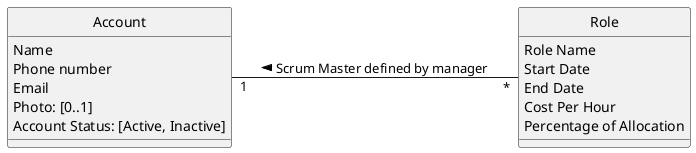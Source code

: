 @startuml
skinparam style strictuml
left to right direction
skinparam groupInheritance 3

class "Account" {
Name
Phone number
Email
Photo: [0..1]
'the [0..1] in Photo indicates an optional value, see Craig 2004, p.121
Account Status: [Active, Inactive]
}

class Role {
Role Name
Start Date
End Date
Cost Per Hour
Percentage of Allocation
}

"Account" "1" -- "*" Role : Scrum Master defined by manager <
@enduml